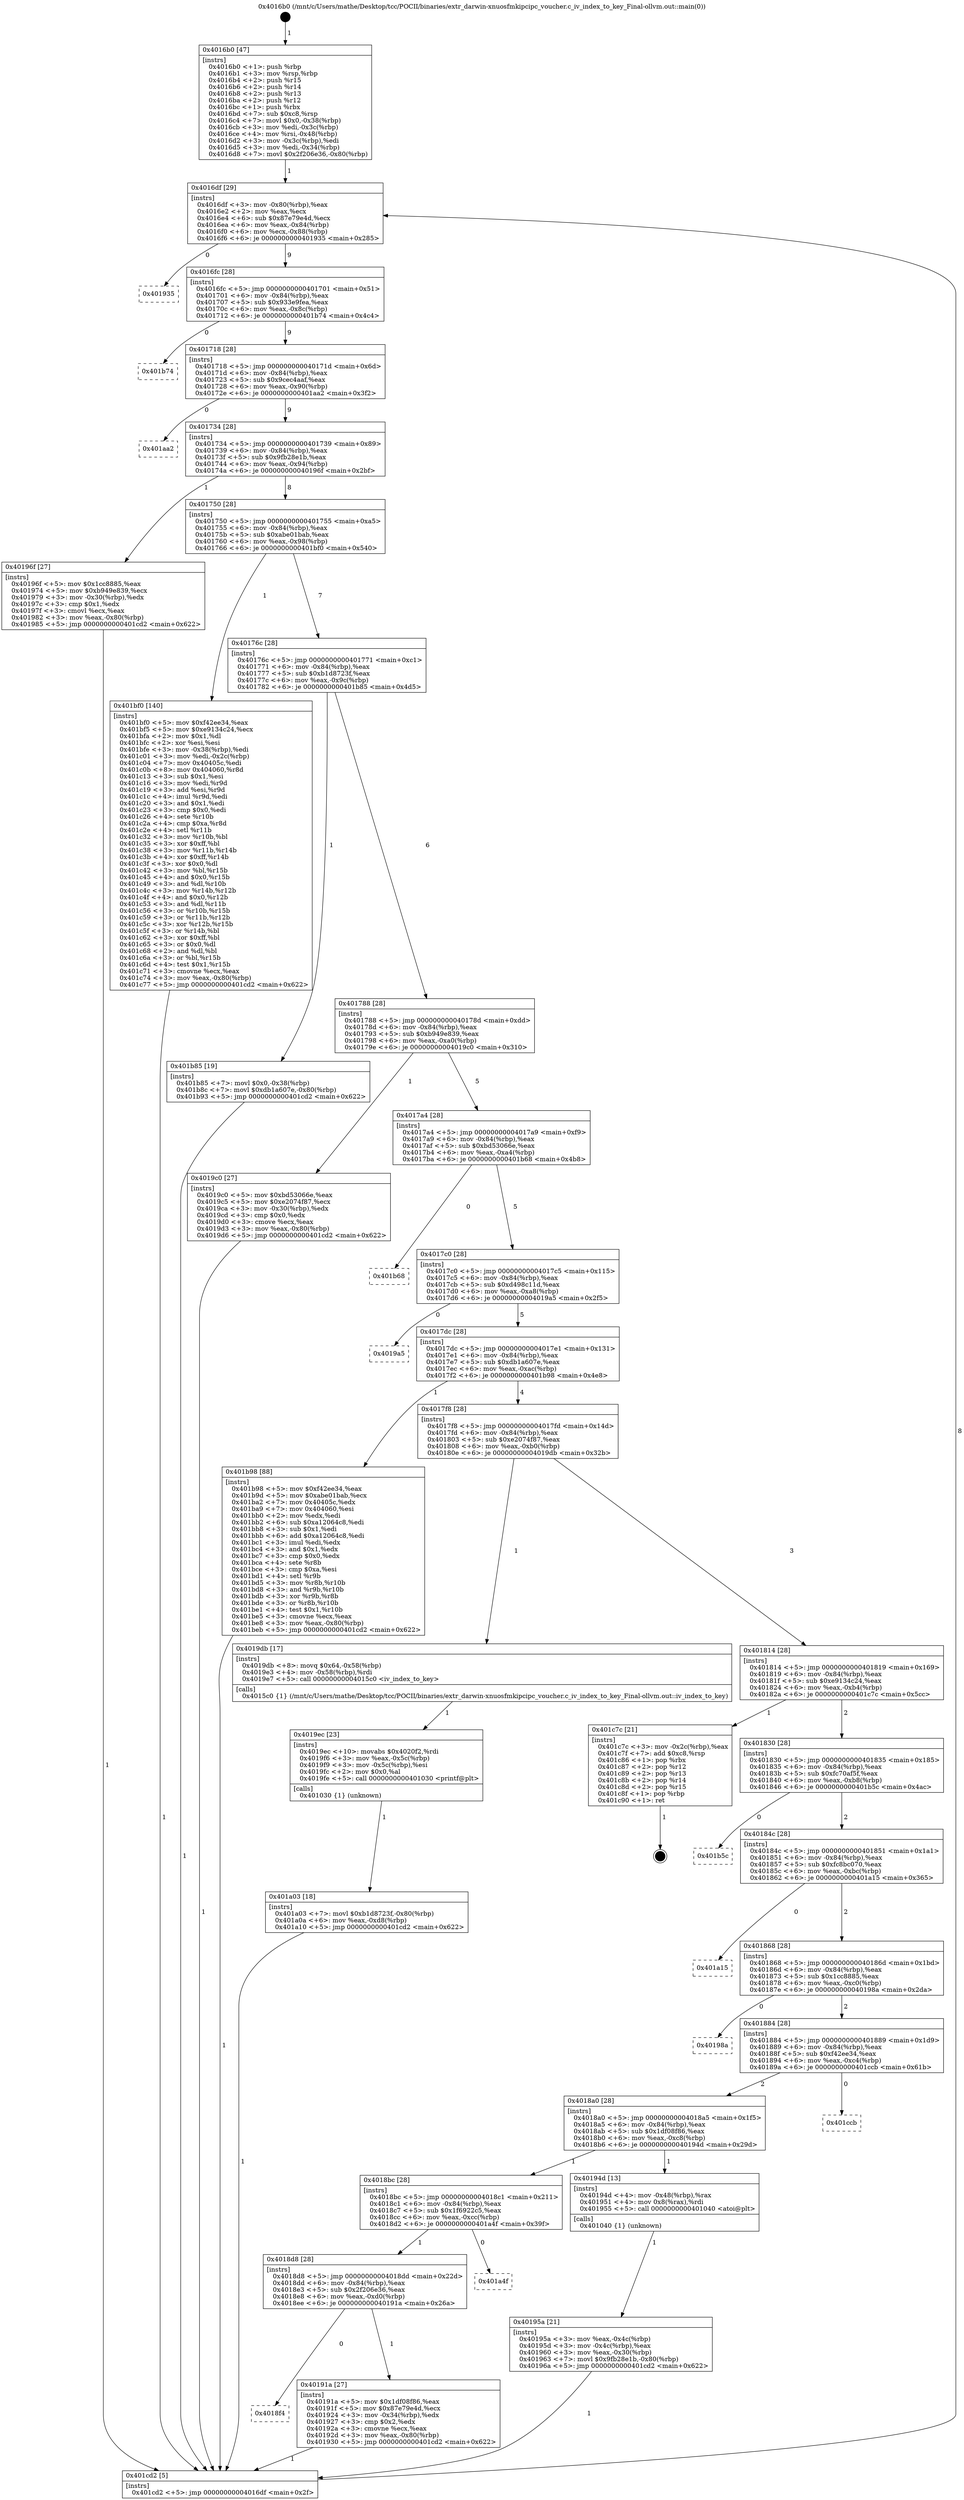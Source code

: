 digraph "0x4016b0" {
  label = "0x4016b0 (/mnt/c/Users/mathe/Desktop/tcc/POCII/binaries/extr_darwin-xnuosfmkipcipc_voucher.c_iv_index_to_key_Final-ollvm.out::main(0))"
  labelloc = "t"
  node[shape=record]

  Entry [label="",width=0.3,height=0.3,shape=circle,fillcolor=black,style=filled]
  "0x4016df" [label="{
     0x4016df [29]\l
     | [instrs]\l
     &nbsp;&nbsp;0x4016df \<+3\>: mov -0x80(%rbp),%eax\l
     &nbsp;&nbsp;0x4016e2 \<+2\>: mov %eax,%ecx\l
     &nbsp;&nbsp;0x4016e4 \<+6\>: sub $0x87e79e4d,%ecx\l
     &nbsp;&nbsp;0x4016ea \<+6\>: mov %eax,-0x84(%rbp)\l
     &nbsp;&nbsp;0x4016f0 \<+6\>: mov %ecx,-0x88(%rbp)\l
     &nbsp;&nbsp;0x4016f6 \<+6\>: je 0000000000401935 \<main+0x285\>\l
  }"]
  "0x401935" [label="{
     0x401935\l
  }", style=dashed]
  "0x4016fc" [label="{
     0x4016fc [28]\l
     | [instrs]\l
     &nbsp;&nbsp;0x4016fc \<+5\>: jmp 0000000000401701 \<main+0x51\>\l
     &nbsp;&nbsp;0x401701 \<+6\>: mov -0x84(%rbp),%eax\l
     &nbsp;&nbsp;0x401707 \<+5\>: sub $0x933e9fea,%eax\l
     &nbsp;&nbsp;0x40170c \<+6\>: mov %eax,-0x8c(%rbp)\l
     &nbsp;&nbsp;0x401712 \<+6\>: je 0000000000401b74 \<main+0x4c4\>\l
  }"]
  Exit [label="",width=0.3,height=0.3,shape=circle,fillcolor=black,style=filled,peripheries=2]
  "0x401b74" [label="{
     0x401b74\l
  }", style=dashed]
  "0x401718" [label="{
     0x401718 [28]\l
     | [instrs]\l
     &nbsp;&nbsp;0x401718 \<+5\>: jmp 000000000040171d \<main+0x6d\>\l
     &nbsp;&nbsp;0x40171d \<+6\>: mov -0x84(%rbp),%eax\l
     &nbsp;&nbsp;0x401723 \<+5\>: sub $0x9cec4aaf,%eax\l
     &nbsp;&nbsp;0x401728 \<+6\>: mov %eax,-0x90(%rbp)\l
     &nbsp;&nbsp;0x40172e \<+6\>: je 0000000000401aa2 \<main+0x3f2\>\l
  }"]
  "0x401a03" [label="{
     0x401a03 [18]\l
     | [instrs]\l
     &nbsp;&nbsp;0x401a03 \<+7\>: movl $0xb1d8723f,-0x80(%rbp)\l
     &nbsp;&nbsp;0x401a0a \<+6\>: mov %eax,-0xd8(%rbp)\l
     &nbsp;&nbsp;0x401a10 \<+5\>: jmp 0000000000401cd2 \<main+0x622\>\l
  }"]
  "0x401aa2" [label="{
     0x401aa2\l
  }", style=dashed]
  "0x401734" [label="{
     0x401734 [28]\l
     | [instrs]\l
     &nbsp;&nbsp;0x401734 \<+5\>: jmp 0000000000401739 \<main+0x89\>\l
     &nbsp;&nbsp;0x401739 \<+6\>: mov -0x84(%rbp),%eax\l
     &nbsp;&nbsp;0x40173f \<+5\>: sub $0x9fb28e1b,%eax\l
     &nbsp;&nbsp;0x401744 \<+6\>: mov %eax,-0x94(%rbp)\l
     &nbsp;&nbsp;0x40174a \<+6\>: je 000000000040196f \<main+0x2bf\>\l
  }"]
  "0x4019ec" [label="{
     0x4019ec [23]\l
     | [instrs]\l
     &nbsp;&nbsp;0x4019ec \<+10\>: movabs $0x4020f2,%rdi\l
     &nbsp;&nbsp;0x4019f6 \<+3\>: mov %eax,-0x5c(%rbp)\l
     &nbsp;&nbsp;0x4019f9 \<+3\>: mov -0x5c(%rbp),%esi\l
     &nbsp;&nbsp;0x4019fc \<+2\>: mov $0x0,%al\l
     &nbsp;&nbsp;0x4019fe \<+5\>: call 0000000000401030 \<printf@plt\>\l
     | [calls]\l
     &nbsp;&nbsp;0x401030 \{1\} (unknown)\l
  }"]
  "0x40196f" [label="{
     0x40196f [27]\l
     | [instrs]\l
     &nbsp;&nbsp;0x40196f \<+5\>: mov $0x1cc8885,%eax\l
     &nbsp;&nbsp;0x401974 \<+5\>: mov $0xb949e839,%ecx\l
     &nbsp;&nbsp;0x401979 \<+3\>: mov -0x30(%rbp),%edx\l
     &nbsp;&nbsp;0x40197c \<+3\>: cmp $0x1,%edx\l
     &nbsp;&nbsp;0x40197f \<+3\>: cmovl %ecx,%eax\l
     &nbsp;&nbsp;0x401982 \<+3\>: mov %eax,-0x80(%rbp)\l
     &nbsp;&nbsp;0x401985 \<+5\>: jmp 0000000000401cd2 \<main+0x622\>\l
  }"]
  "0x401750" [label="{
     0x401750 [28]\l
     | [instrs]\l
     &nbsp;&nbsp;0x401750 \<+5\>: jmp 0000000000401755 \<main+0xa5\>\l
     &nbsp;&nbsp;0x401755 \<+6\>: mov -0x84(%rbp),%eax\l
     &nbsp;&nbsp;0x40175b \<+5\>: sub $0xabe01bab,%eax\l
     &nbsp;&nbsp;0x401760 \<+6\>: mov %eax,-0x98(%rbp)\l
     &nbsp;&nbsp;0x401766 \<+6\>: je 0000000000401bf0 \<main+0x540\>\l
  }"]
  "0x40195a" [label="{
     0x40195a [21]\l
     | [instrs]\l
     &nbsp;&nbsp;0x40195a \<+3\>: mov %eax,-0x4c(%rbp)\l
     &nbsp;&nbsp;0x40195d \<+3\>: mov -0x4c(%rbp),%eax\l
     &nbsp;&nbsp;0x401960 \<+3\>: mov %eax,-0x30(%rbp)\l
     &nbsp;&nbsp;0x401963 \<+7\>: movl $0x9fb28e1b,-0x80(%rbp)\l
     &nbsp;&nbsp;0x40196a \<+5\>: jmp 0000000000401cd2 \<main+0x622\>\l
  }"]
  "0x401bf0" [label="{
     0x401bf0 [140]\l
     | [instrs]\l
     &nbsp;&nbsp;0x401bf0 \<+5\>: mov $0xf42ee34,%eax\l
     &nbsp;&nbsp;0x401bf5 \<+5\>: mov $0xe9134c24,%ecx\l
     &nbsp;&nbsp;0x401bfa \<+2\>: mov $0x1,%dl\l
     &nbsp;&nbsp;0x401bfc \<+2\>: xor %esi,%esi\l
     &nbsp;&nbsp;0x401bfe \<+3\>: mov -0x38(%rbp),%edi\l
     &nbsp;&nbsp;0x401c01 \<+3\>: mov %edi,-0x2c(%rbp)\l
     &nbsp;&nbsp;0x401c04 \<+7\>: mov 0x40405c,%edi\l
     &nbsp;&nbsp;0x401c0b \<+8\>: mov 0x404060,%r8d\l
     &nbsp;&nbsp;0x401c13 \<+3\>: sub $0x1,%esi\l
     &nbsp;&nbsp;0x401c16 \<+3\>: mov %edi,%r9d\l
     &nbsp;&nbsp;0x401c19 \<+3\>: add %esi,%r9d\l
     &nbsp;&nbsp;0x401c1c \<+4\>: imul %r9d,%edi\l
     &nbsp;&nbsp;0x401c20 \<+3\>: and $0x1,%edi\l
     &nbsp;&nbsp;0x401c23 \<+3\>: cmp $0x0,%edi\l
     &nbsp;&nbsp;0x401c26 \<+4\>: sete %r10b\l
     &nbsp;&nbsp;0x401c2a \<+4\>: cmp $0xa,%r8d\l
     &nbsp;&nbsp;0x401c2e \<+4\>: setl %r11b\l
     &nbsp;&nbsp;0x401c32 \<+3\>: mov %r10b,%bl\l
     &nbsp;&nbsp;0x401c35 \<+3\>: xor $0xff,%bl\l
     &nbsp;&nbsp;0x401c38 \<+3\>: mov %r11b,%r14b\l
     &nbsp;&nbsp;0x401c3b \<+4\>: xor $0xff,%r14b\l
     &nbsp;&nbsp;0x401c3f \<+3\>: xor $0x0,%dl\l
     &nbsp;&nbsp;0x401c42 \<+3\>: mov %bl,%r15b\l
     &nbsp;&nbsp;0x401c45 \<+4\>: and $0x0,%r15b\l
     &nbsp;&nbsp;0x401c49 \<+3\>: and %dl,%r10b\l
     &nbsp;&nbsp;0x401c4c \<+3\>: mov %r14b,%r12b\l
     &nbsp;&nbsp;0x401c4f \<+4\>: and $0x0,%r12b\l
     &nbsp;&nbsp;0x401c53 \<+3\>: and %dl,%r11b\l
     &nbsp;&nbsp;0x401c56 \<+3\>: or %r10b,%r15b\l
     &nbsp;&nbsp;0x401c59 \<+3\>: or %r11b,%r12b\l
     &nbsp;&nbsp;0x401c5c \<+3\>: xor %r12b,%r15b\l
     &nbsp;&nbsp;0x401c5f \<+3\>: or %r14b,%bl\l
     &nbsp;&nbsp;0x401c62 \<+3\>: xor $0xff,%bl\l
     &nbsp;&nbsp;0x401c65 \<+3\>: or $0x0,%dl\l
     &nbsp;&nbsp;0x401c68 \<+2\>: and %dl,%bl\l
     &nbsp;&nbsp;0x401c6a \<+3\>: or %bl,%r15b\l
     &nbsp;&nbsp;0x401c6d \<+4\>: test $0x1,%r15b\l
     &nbsp;&nbsp;0x401c71 \<+3\>: cmovne %ecx,%eax\l
     &nbsp;&nbsp;0x401c74 \<+3\>: mov %eax,-0x80(%rbp)\l
     &nbsp;&nbsp;0x401c77 \<+5\>: jmp 0000000000401cd2 \<main+0x622\>\l
  }"]
  "0x40176c" [label="{
     0x40176c [28]\l
     | [instrs]\l
     &nbsp;&nbsp;0x40176c \<+5\>: jmp 0000000000401771 \<main+0xc1\>\l
     &nbsp;&nbsp;0x401771 \<+6\>: mov -0x84(%rbp),%eax\l
     &nbsp;&nbsp;0x401777 \<+5\>: sub $0xb1d8723f,%eax\l
     &nbsp;&nbsp;0x40177c \<+6\>: mov %eax,-0x9c(%rbp)\l
     &nbsp;&nbsp;0x401782 \<+6\>: je 0000000000401b85 \<main+0x4d5\>\l
  }"]
  "0x4016b0" [label="{
     0x4016b0 [47]\l
     | [instrs]\l
     &nbsp;&nbsp;0x4016b0 \<+1\>: push %rbp\l
     &nbsp;&nbsp;0x4016b1 \<+3\>: mov %rsp,%rbp\l
     &nbsp;&nbsp;0x4016b4 \<+2\>: push %r15\l
     &nbsp;&nbsp;0x4016b6 \<+2\>: push %r14\l
     &nbsp;&nbsp;0x4016b8 \<+2\>: push %r13\l
     &nbsp;&nbsp;0x4016ba \<+2\>: push %r12\l
     &nbsp;&nbsp;0x4016bc \<+1\>: push %rbx\l
     &nbsp;&nbsp;0x4016bd \<+7\>: sub $0xc8,%rsp\l
     &nbsp;&nbsp;0x4016c4 \<+7\>: movl $0x0,-0x38(%rbp)\l
     &nbsp;&nbsp;0x4016cb \<+3\>: mov %edi,-0x3c(%rbp)\l
     &nbsp;&nbsp;0x4016ce \<+4\>: mov %rsi,-0x48(%rbp)\l
     &nbsp;&nbsp;0x4016d2 \<+3\>: mov -0x3c(%rbp),%edi\l
     &nbsp;&nbsp;0x4016d5 \<+3\>: mov %edi,-0x34(%rbp)\l
     &nbsp;&nbsp;0x4016d8 \<+7\>: movl $0x2f206e36,-0x80(%rbp)\l
  }"]
  "0x401b85" [label="{
     0x401b85 [19]\l
     | [instrs]\l
     &nbsp;&nbsp;0x401b85 \<+7\>: movl $0x0,-0x38(%rbp)\l
     &nbsp;&nbsp;0x401b8c \<+7\>: movl $0xdb1a607e,-0x80(%rbp)\l
     &nbsp;&nbsp;0x401b93 \<+5\>: jmp 0000000000401cd2 \<main+0x622\>\l
  }"]
  "0x401788" [label="{
     0x401788 [28]\l
     | [instrs]\l
     &nbsp;&nbsp;0x401788 \<+5\>: jmp 000000000040178d \<main+0xdd\>\l
     &nbsp;&nbsp;0x40178d \<+6\>: mov -0x84(%rbp),%eax\l
     &nbsp;&nbsp;0x401793 \<+5\>: sub $0xb949e839,%eax\l
     &nbsp;&nbsp;0x401798 \<+6\>: mov %eax,-0xa0(%rbp)\l
     &nbsp;&nbsp;0x40179e \<+6\>: je 00000000004019c0 \<main+0x310\>\l
  }"]
  "0x401cd2" [label="{
     0x401cd2 [5]\l
     | [instrs]\l
     &nbsp;&nbsp;0x401cd2 \<+5\>: jmp 00000000004016df \<main+0x2f\>\l
  }"]
  "0x4019c0" [label="{
     0x4019c0 [27]\l
     | [instrs]\l
     &nbsp;&nbsp;0x4019c0 \<+5\>: mov $0xbd53066e,%eax\l
     &nbsp;&nbsp;0x4019c5 \<+5\>: mov $0xe2074f87,%ecx\l
     &nbsp;&nbsp;0x4019ca \<+3\>: mov -0x30(%rbp),%edx\l
     &nbsp;&nbsp;0x4019cd \<+3\>: cmp $0x0,%edx\l
     &nbsp;&nbsp;0x4019d0 \<+3\>: cmove %ecx,%eax\l
     &nbsp;&nbsp;0x4019d3 \<+3\>: mov %eax,-0x80(%rbp)\l
     &nbsp;&nbsp;0x4019d6 \<+5\>: jmp 0000000000401cd2 \<main+0x622\>\l
  }"]
  "0x4017a4" [label="{
     0x4017a4 [28]\l
     | [instrs]\l
     &nbsp;&nbsp;0x4017a4 \<+5\>: jmp 00000000004017a9 \<main+0xf9\>\l
     &nbsp;&nbsp;0x4017a9 \<+6\>: mov -0x84(%rbp),%eax\l
     &nbsp;&nbsp;0x4017af \<+5\>: sub $0xbd53066e,%eax\l
     &nbsp;&nbsp;0x4017b4 \<+6\>: mov %eax,-0xa4(%rbp)\l
     &nbsp;&nbsp;0x4017ba \<+6\>: je 0000000000401b68 \<main+0x4b8\>\l
  }"]
  "0x4018f4" [label="{
     0x4018f4\l
  }", style=dashed]
  "0x401b68" [label="{
     0x401b68\l
  }", style=dashed]
  "0x4017c0" [label="{
     0x4017c0 [28]\l
     | [instrs]\l
     &nbsp;&nbsp;0x4017c0 \<+5\>: jmp 00000000004017c5 \<main+0x115\>\l
     &nbsp;&nbsp;0x4017c5 \<+6\>: mov -0x84(%rbp),%eax\l
     &nbsp;&nbsp;0x4017cb \<+5\>: sub $0xd498c11d,%eax\l
     &nbsp;&nbsp;0x4017d0 \<+6\>: mov %eax,-0xa8(%rbp)\l
     &nbsp;&nbsp;0x4017d6 \<+6\>: je 00000000004019a5 \<main+0x2f5\>\l
  }"]
  "0x40191a" [label="{
     0x40191a [27]\l
     | [instrs]\l
     &nbsp;&nbsp;0x40191a \<+5\>: mov $0x1df08f86,%eax\l
     &nbsp;&nbsp;0x40191f \<+5\>: mov $0x87e79e4d,%ecx\l
     &nbsp;&nbsp;0x401924 \<+3\>: mov -0x34(%rbp),%edx\l
     &nbsp;&nbsp;0x401927 \<+3\>: cmp $0x2,%edx\l
     &nbsp;&nbsp;0x40192a \<+3\>: cmovne %ecx,%eax\l
     &nbsp;&nbsp;0x40192d \<+3\>: mov %eax,-0x80(%rbp)\l
     &nbsp;&nbsp;0x401930 \<+5\>: jmp 0000000000401cd2 \<main+0x622\>\l
  }"]
  "0x4019a5" [label="{
     0x4019a5\l
  }", style=dashed]
  "0x4017dc" [label="{
     0x4017dc [28]\l
     | [instrs]\l
     &nbsp;&nbsp;0x4017dc \<+5\>: jmp 00000000004017e1 \<main+0x131\>\l
     &nbsp;&nbsp;0x4017e1 \<+6\>: mov -0x84(%rbp),%eax\l
     &nbsp;&nbsp;0x4017e7 \<+5\>: sub $0xdb1a607e,%eax\l
     &nbsp;&nbsp;0x4017ec \<+6\>: mov %eax,-0xac(%rbp)\l
     &nbsp;&nbsp;0x4017f2 \<+6\>: je 0000000000401b98 \<main+0x4e8\>\l
  }"]
  "0x4018d8" [label="{
     0x4018d8 [28]\l
     | [instrs]\l
     &nbsp;&nbsp;0x4018d8 \<+5\>: jmp 00000000004018dd \<main+0x22d\>\l
     &nbsp;&nbsp;0x4018dd \<+6\>: mov -0x84(%rbp),%eax\l
     &nbsp;&nbsp;0x4018e3 \<+5\>: sub $0x2f206e36,%eax\l
     &nbsp;&nbsp;0x4018e8 \<+6\>: mov %eax,-0xd0(%rbp)\l
     &nbsp;&nbsp;0x4018ee \<+6\>: je 000000000040191a \<main+0x26a\>\l
  }"]
  "0x401b98" [label="{
     0x401b98 [88]\l
     | [instrs]\l
     &nbsp;&nbsp;0x401b98 \<+5\>: mov $0xf42ee34,%eax\l
     &nbsp;&nbsp;0x401b9d \<+5\>: mov $0xabe01bab,%ecx\l
     &nbsp;&nbsp;0x401ba2 \<+7\>: mov 0x40405c,%edx\l
     &nbsp;&nbsp;0x401ba9 \<+7\>: mov 0x404060,%esi\l
     &nbsp;&nbsp;0x401bb0 \<+2\>: mov %edx,%edi\l
     &nbsp;&nbsp;0x401bb2 \<+6\>: sub $0xa12064c8,%edi\l
     &nbsp;&nbsp;0x401bb8 \<+3\>: sub $0x1,%edi\l
     &nbsp;&nbsp;0x401bbb \<+6\>: add $0xa12064c8,%edi\l
     &nbsp;&nbsp;0x401bc1 \<+3\>: imul %edi,%edx\l
     &nbsp;&nbsp;0x401bc4 \<+3\>: and $0x1,%edx\l
     &nbsp;&nbsp;0x401bc7 \<+3\>: cmp $0x0,%edx\l
     &nbsp;&nbsp;0x401bca \<+4\>: sete %r8b\l
     &nbsp;&nbsp;0x401bce \<+3\>: cmp $0xa,%esi\l
     &nbsp;&nbsp;0x401bd1 \<+4\>: setl %r9b\l
     &nbsp;&nbsp;0x401bd5 \<+3\>: mov %r8b,%r10b\l
     &nbsp;&nbsp;0x401bd8 \<+3\>: and %r9b,%r10b\l
     &nbsp;&nbsp;0x401bdb \<+3\>: xor %r9b,%r8b\l
     &nbsp;&nbsp;0x401bde \<+3\>: or %r8b,%r10b\l
     &nbsp;&nbsp;0x401be1 \<+4\>: test $0x1,%r10b\l
     &nbsp;&nbsp;0x401be5 \<+3\>: cmovne %ecx,%eax\l
     &nbsp;&nbsp;0x401be8 \<+3\>: mov %eax,-0x80(%rbp)\l
     &nbsp;&nbsp;0x401beb \<+5\>: jmp 0000000000401cd2 \<main+0x622\>\l
  }"]
  "0x4017f8" [label="{
     0x4017f8 [28]\l
     | [instrs]\l
     &nbsp;&nbsp;0x4017f8 \<+5\>: jmp 00000000004017fd \<main+0x14d\>\l
     &nbsp;&nbsp;0x4017fd \<+6\>: mov -0x84(%rbp),%eax\l
     &nbsp;&nbsp;0x401803 \<+5\>: sub $0xe2074f87,%eax\l
     &nbsp;&nbsp;0x401808 \<+6\>: mov %eax,-0xb0(%rbp)\l
     &nbsp;&nbsp;0x40180e \<+6\>: je 00000000004019db \<main+0x32b\>\l
  }"]
  "0x401a4f" [label="{
     0x401a4f\l
  }", style=dashed]
  "0x4019db" [label="{
     0x4019db [17]\l
     | [instrs]\l
     &nbsp;&nbsp;0x4019db \<+8\>: movq $0x64,-0x58(%rbp)\l
     &nbsp;&nbsp;0x4019e3 \<+4\>: mov -0x58(%rbp),%rdi\l
     &nbsp;&nbsp;0x4019e7 \<+5\>: call 00000000004015c0 \<iv_index_to_key\>\l
     | [calls]\l
     &nbsp;&nbsp;0x4015c0 \{1\} (/mnt/c/Users/mathe/Desktop/tcc/POCII/binaries/extr_darwin-xnuosfmkipcipc_voucher.c_iv_index_to_key_Final-ollvm.out::iv_index_to_key)\l
  }"]
  "0x401814" [label="{
     0x401814 [28]\l
     | [instrs]\l
     &nbsp;&nbsp;0x401814 \<+5\>: jmp 0000000000401819 \<main+0x169\>\l
     &nbsp;&nbsp;0x401819 \<+6\>: mov -0x84(%rbp),%eax\l
     &nbsp;&nbsp;0x40181f \<+5\>: sub $0xe9134c24,%eax\l
     &nbsp;&nbsp;0x401824 \<+6\>: mov %eax,-0xb4(%rbp)\l
     &nbsp;&nbsp;0x40182a \<+6\>: je 0000000000401c7c \<main+0x5cc\>\l
  }"]
  "0x4018bc" [label="{
     0x4018bc [28]\l
     | [instrs]\l
     &nbsp;&nbsp;0x4018bc \<+5\>: jmp 00000000004018c1 \<main+0x211\>\l
     &nbsp;&nbsp;0x4018c1 \<+6\>: mov -0x84(%rbp),%eax\l
     &nbsp;&nbsp;0x4018c7 \<+5\>: sub $0x1f6922c5,%eax\l
     &nbsp;&nbsp;0x4018cc \<+6\>: mov %eax,-0xcc(%rbp)\l
     &nbsp;&nbsp;0x4018d2 \<+6\>: je 0000000000401a4f \<main+0x39f\>\l
  }"]
  "0x401c7c" [label="{
     0x401c7c [21]\l
     | [instrs]\l
     &nbsp;&nbsp;0x401c7c \<+3\>: mov -0x2c(%rbp),%eax\l
     &nbsp;&nbsp;0x401c7f \<+7\>: add $0xc8,%rsp\l
     &nbsp;&nbsp;0x401c86 \<+1\>: pop %rbx\l
     &nbsp;&nbsp;0x401c87 \<+2\>: pop %r12\l
     &nbsp;&nbsp;0x401c89 \<+2\>: pop %r13\l
     &nbsp;&nbsp;0x401c8b \<+2\>: pop %r14\l
     &nbsp;&nbsp;0x401c8d \<+2\>: pop %r15\l
     &nbsp;&nbsp;0x401c8f \<+1\>: pop %rbp\l
     &nbsp;&nbsp;0x401c90 \<+1\>: ret\l
  }"]
  "0x401830" [label="{
     0x401830 [28]\l
     | [instrs]\l
     &nbsp;&nbsp;0x401830 \<+5\>: jmp 0000000000401835 \<main+0x185\>\l
     &nbsp;&nbsp;0x401835 \<+6\>: mov -0x84(%rbp),%eax\l
     &nbsp;&nbsp;0x40183b \<+5\>: sub $0xfc70af5f,%eax\l
     &nbsp;&nbsp;0x401840 \<+6\>: mov %eax,-0xb8(%rbp)\l
     &nbsp;&nbsp;0x401846 \<+6\>: je 0000000000401b5c \<main+0x4ac\>\l
  }"]
  "0x40194d" [label="{
     0x40194d [13]\l
     | [instrs]\l
     &nbsp;&nbsp;0x40194d \<+4\>: mov -0x48(%rbp),%rax\l
     &nbsp;&nbsp;0x401951 \<+4\>: mov 0x8(%rax),%rdi\l
     &nbsp;&nbsp;0x401955 \<+5\>: call 0000000000401040 \<atoi@plt\>\l
     | [calls]\l
     &nbsp;&nbsp;0x401040 \{1\} (unknown)\l
  }"]
  "0x401b5c" [label="{
     0x401b5c\l
  }", style=dashed]
  "0x40184c" [label="{
     0x40184c [28]\l
     | [instrs]\l
     &nbsp;&nbsp;0x40184c \<+5\>: jmp 0000000000401851 \<main+0x1a1\>\l
     &nbsp;&nbsp;0x401851 \<+6\>: mov -0x84(%rbp),%eax\l
     &nbsp;&nbsp;0x401857 \<+5\>: sub $0xfc8bc070,%eax\l
     &nbsp;&nbsp;0x40185c \<+6\>: mov %eax,-0xbc(%rbp)\l
     &nbsp;&nbsp;0x401862 \<+6\>: je 0000000000401a15 \<main+0x365\>\l
  }"]
  "0x4018a0" [label="{
     0x4018a0 [28]\l
     | [instrs]\l
     &nbsp;&nbsp;0x4018a0 \<+5\>: jmp 00000000004018a5 \<main+0x1f5\>\l
     &nbsp;&nbsp;0x4018a5 \<+6\>: mov -0x84(%rbp),%eax\l
     &nbsp;&nbsp;0x4018ab \<+5\>: sub $0x1df08f86,%eax\l
     &nbsp;&nbsp;0x4018b0 \<+6\>: mov %eax,-0xc8(%rbp)\l
     &nbsp;&nbsp;0x4018b6 \<+6\>: je 000000000040194d \<main+0x29d\>\l
  }"]
  "0x401a15" [label="{
     0x401a15\l
  }", style=dashed]
  "0x401868" [label="{
     0x401868 [28]\l
     | [instrs]\l
     &nbsp;&nbsp;0x401868 \<+5\>: jmp 000000000040186d \<main+0x1bd\>\l
     &nbsp;&nbsp;0x40186d \<+6\>: mov -0x84(%rbp),%eax\l
     &nbsp;&nbsp;0x401873 \<+5\>: sub $0x1cc8885,%eax\l
     &nbsp;&nbsp;0x401878 \<+6\>: mov %eax,-0xc0(%rbp)\l
     &nbsp;&nbsp;0x40187e \<+6\>: je 000000000040198a \<main+0x2da\>\l
  }"]
  "0x401ccb" [label="{
     0x401ccb\l
  }", style=dashed]
  "0x40198a" [label="{
     0x40198a\l
  }", style=dashed]
  "0x401884" [label="{
     0x401884 [28]\l
     | [instrs]\l
     &nbsp;&nbsp;0x401884 \<+5\>: jmp 0000000000401889 \<main+0x1d9\>\l
     &nbsp;&nbsp;0x401889 \<+6\>: mov -0x84(%rbp),%eax\l
     &nbsp;&nbsp;0x40188f \<+5\>: sub $0xf42ee34,%eax\l
     &nbsp;&nbsp;0x401894 \<+6\>: mov %eax,-0xc4(%rbp)\l
     &nbsp;&nbsp;0x40189a \<+6\>: je 0000000000401ccb \<main+0x61b\>\l
  }"]
  Entry -> "0x4016b0" [label=" 1"]
  "0x4016df" -> "0x401935" [label=" 0"]
  "0x4016df" -> "0x4016fc" [label=" 9"]
  "0x401c7c" -> Exit [label=" 1"]
  "0x4016fc" -> "0x401b74" [label=" 0"]
  "0x4016fc" -> "0x401718" [label=" 9"]
  "0x401bf0" -> "0x401cd2" [label=" 1"]
  "0x401718" -> "0x401aa2" [label=" 0"]
  "0x401718" -> "0x401734" [label=" 9"]
  "0x401b98" -> "0x401cd2" [label=" 1"]
  "0x401734" -> "0x40196f" [label=" 1"]
  "0x401734" -> "0x401750" [label=" 8"]
  "0x401b85" -> "0x401cd2" [label=" 1"]
  "0x401750" -> "0x401bf0" [label=" 1"]
  "0x401750" -> "0x40176c" [label=" 7"]
  "0x401a03" -> "0x401cd2" [label=" 1"]
  "0x40176c" -> "0x401b85" [label=" 1"]
  "0x40176c" -> "0x401788" [label=" 6"]
  "0x4019ec" -> "0x401a03" [label=" 1"]
  "0x401788" -> "0x4019c0" [label=" 1"]
  "0x401788" -> "0x4017a4" [label=" 5"]
  "0x4019db" -> "0x4019ec" [label=" 1"]
  "0x4017a4" -> "0x401b68" [label=" 0"]
  "0x4017a4" -> "0x4017c0" [label=" 5"]
  "0x4019c0" -> "0x401cd2" [label=" 1"]
  "0x4017c0" -> "0x4019a5" [label=" 0"]
  "0x4017c0" -> "0x4017dc" [label=" 5"]
  "0x40196f" -> "0x401cd2" [label=" 1"]
  "0x4017dc" -> "0x401b98" [label=" 1"]
  "0x4017dc" -> "0x4017f8" [label=" 4"]
  "0x40194d" -> "0x40195a" [label=" 1"]
  "0x4017f8" -> "0x4019db" [label=" 1"]
  "0x4017f8" -> "0x401814" [label=" 3"]
  "0x401cd2" -> "0x4016df" [label=" 8"]
  "0x401814" -> "0x401c7c" [label=" 1"]
  "0x401814" -> "0x401830" [label=" 2"]
  "0x40191a" -> "0x401cd2" [label=" 1"]
  "0x401830" -> "0x401b5c" [label=" 0"]
  "0x401830" -> "0x40184c" [label=" 2"]
  "0x4018d8" -> "0x4018f4" [label=" 0"]
  "0x40184c" -> "0x401a15" [label=" 0"]
  "0x40184c" -> "0x401868" [label=" 2"]
  "0x40195a" -> "0x401cd2" [label=" 1"]
  "0x401868" -> "0x40198a" [label=" 0"]
  "0x401868" -> "0x401884" [label=" 2"]
  "0x4018bc" -> "0x4018d8" [label=" 1"]
  "0x401884" -> "0x401ccb" [label=" 0"]
  "0x401884" -> "0x4018a0" [label=" 2"]
  "0x4018d8" -> "0x40191a" [label=" 1"]
  "0x4018a0" -> "0x40194d" [label=" 1"]
  "0x4018a0" -> "0x4018bc" [label=" 1"]
  "0x4016b0" -> "0x4016df" [label=" 1"]
  "0x4018bc" -> "0x401a4f" [label=" 0"]
}
